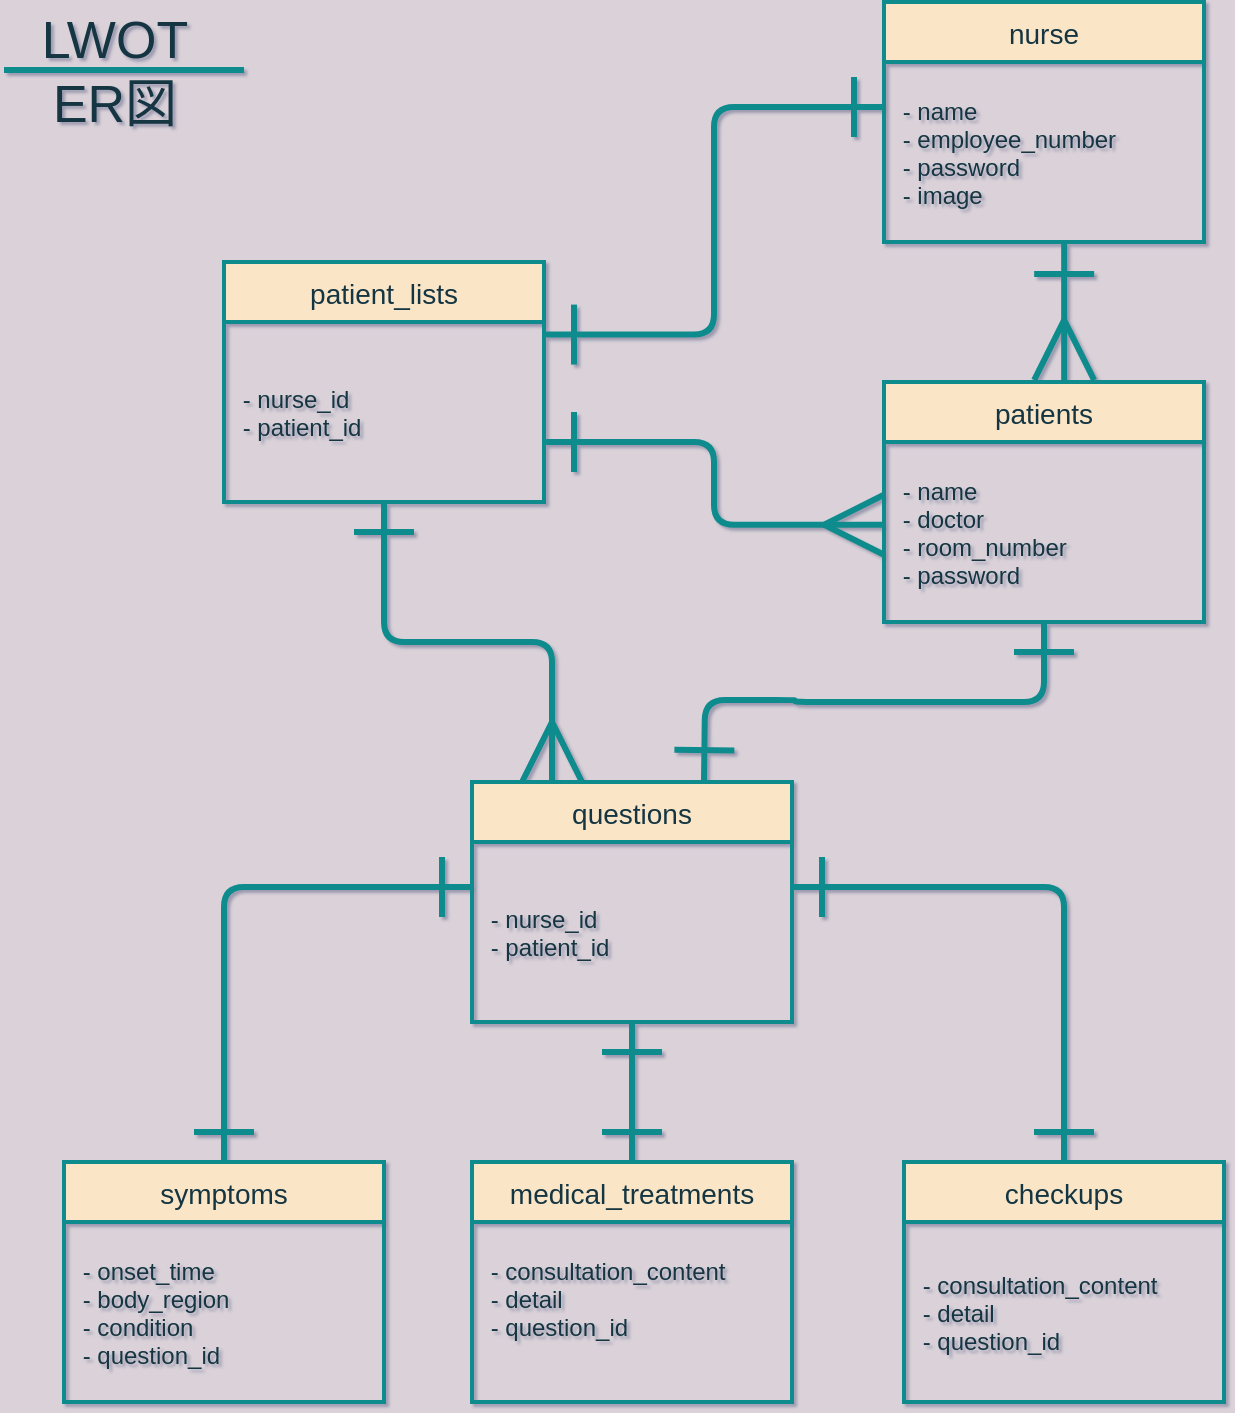 <mxfile version="13.10.0" type="embed">
    <diagram id="jWqZOekPiA1CXMLEJWX6" name="ページ1">
        <mxGraphModel dx="713" dy="800" grid="1" gridSize="10" guides="1" tooltips="1" connect="1" arrows="1" fold="1" page="1" pageScale="1" pageWidth="1169" pageHeight="827" background="#DAD2D8" math="0" shadow="1">
            <root>
                <mxCell id="0"/>
                <mxCell id="1" parent="0"/>
                <mxCell id="2" value="patients" style="swimlane;childLayout=stackLayout;horizontal=1;startSize=30;horizontalStack=0;rounded=0;fontSize=14;fontStyle=0;strokeWidth=2;resizeParent=0;resizeLast=1;shadow=0;dashed=0;align=center;fillColor=#FAE5C7;strokeColor=#0F8B8D;fontColor=#143642;" parent="1" vertex="1">
                    <mxGeometry x="710" y="200" width="160" height="120" as="geometry"/>
                </mxCell>
                <mxCell id="3" value=" - name&#10; - doctor&#10; - room_number&#10; - password" style="align=left;strokeColor=none;fillColor=none;spacingLeft=4;fontSize=12;verticalAlign=middle;resizable=0;rotatable=0;part=1;fontColor=#143642;spacingRight=1;" parent="2" vertex="1">
                    <mxGeometry y="30" width="160" height="90" as="geometry"/>
                </mxCell>
                <mxCell id="5" value="nurse" style="swimlane;childLayout=stackLayout;horizontal=1;startSize=30;horizontalStack=0;rounded=0;fontSize=14;fontStyle=0;strokeWidth=2;resizeParent=0;resizeLast=1;shadow=0;dashed=0;align=center;fillColor=#FAE5C7;strokeColor=#0F8B8D;fontColor=#143642;" parent="1" vertex="1">
                    <mxGeometry x="710" y="10" width="160" height="120" as="geometry"/>
                </mxCell>
                <mxCell id="6" value=" - name&#10; - employee_number&#10; - password&#10; - image" style="align=left;strokeColor=none;fillColor=none;spacingLeft=4;fontSize=12;verticalAlign=middle;resizable=0;rotatable=0;part=1;fontColor=#143642;" parent="5" vertex="1">
                    <mxGeometry y="30" width="160" height="90" as="geometry"/>
                </mxCell>
                <mxCell id="70" style="edgeStyle=orthogonalEdgeStyle;curved=0;rounded=1;sketch=0;orthogonalLoop=1;jettySize=auto;html=1;entryX=0;entryY=0.25;entryDx=0;entryDy=0;startArrow=ERone;startFill=0;startSize=26;endArrow=ERone;endFill=0;endSize=26;strokeColor=#0F8B8D;strokeWidth=3;fillColor=#FAE5C7;fontColor=#143642;exitX=1;exitY=0.07;exitDx=0;exitDy=0;exitPerimeter=0;" parent="1" source="47" target="6" edge="1">
                    <mxGeometry relative="1" as="geometry">
                        <mxPoint x="543" y="176" as="sourcePoint"/>
                    </mxGeometry>
                </mxCell>
                <mxCell id="71" style="edgeStyle=orthogonalEdgeStyle;curved=0;rounded=1;sketch=0;orthogonalLoop=1;jettySize=auto;html=1;exitX=1;exitY=0.75;exitDx=0;exitDy=0;entryX=0;entryY=0.46;entryDx=0;entryDy=0;startArrow=ERone;startFill=0;startSize=26;endArrow=ERmany;endFill=0;endSize=26;strokeColor=#0F8B8D;strokeWidth=3;fillColor=#FAE5C7;fontColor=#143642;entryPerimeter=0;" parent="1" source="46" target="3" edge="1">
                    <mxGeometry relative="1" as="geometry"/>
                </mxCell>
                <mxCell id="46" value="patient_lists" style="swimlane;childLayout=stackLayout;horizontal=1;startSize=30;horizontalStack=0;rounded=0;fontSize=14;fontStyle=0;strokeWidth=2;resizeParent=0;resizeLast=1;shadow=0;dashed=0;align=center;fillColor=#FAE5C7;strokeColor=#0F8B8D;fontColor=#143642;" parent="1" vertex="1">
                    <mxGeometry x="380" y="140" width="160" height="120" as="geometry"/>
                </mxCell>
                <mxCell id="47" value=" - nurse_id&#10; - patient_id" style="align=left;strokeColor=none;fillColor=none;spacingLeft=4;fontSize=12;verticalAlign=middle;resizable=0;rotatable=0;part=1;fontColor=#143642;" parent="46" vertex="1">
                    <mxGeometry y="30" width="160" height="90" as="geometry"/>
                </mxCell>
                <mxCell id="69" style="edgeStyle=orthogonalEdgeStyle;curved=0;rounded=1;sketch=0;orthogonalLoop=1;jettySize=auto;html=1;exitX=0.25;exitY=0;exitDx=0;exitDy=0;entryX=0.5;entryY=1;entryDx=0;entryDy=0;startArrow=ERmany;startFill=0;startSize=26;endArrow=ERone;endFill=0;endSize=26;strokeColor=#0F8B8D;strokeWidth=3;fillColor=#FAE5C7;fontColor=#143642;" parent="1" source="48" target="47" edge="1">
                    <mxGeometry relative="1" as="geometry"/>
                </mxCell>
                <mxCell id="48" value="questions" style="swimlane;childLayout=stackLayout;horizontal=1;startSize=30;horizontalStack=0;rounded=0;fontSize=14;fontStyle=0;strokeWidth=2;resizeParent=0;resizeLast=1;shadow=0;dashed=0;align=center;fillColor=#FAE5C7;strokeColor=#0F8B8D;fontColor=#143642;" parent="1" vertex="1">
                    <mxGeometry x="504" y="400" width="160" height="120" as="geometry"/>
                </mxCell>
                <mxCell id="49" value=" - nurse_id&#10; - patient_id" style="align=left;strokeColor=none;fillColor=none;spacingLeft=4;fontSize=12;verticalAlign=middle;resizable=0;rotatable=0;part=1;fontColor=#143642;" parent="48" vertex="1">
                    <mxGeometry y="30" width="160" height="90" as="geometry"/>
                </mxCell>
                <mxCell id="68" style="edgeStyle=orthogonalEdgeStyle;curved=0;rounded=1;sketch=0;orthogonalLoop=1;jettySize=auto;html=1;exitX=0.5;exitY=0;exitDx=0;exitDy=0;entryX=1;entryY=0.25;entryDx=0;entryDy=0;startArrow=ERone;startFill=0;startSize=26;endArrow=ERone;endFill=0;endSize=26;strokeColor=#0F8B8D;strokeWidth=3;fillColor=#FAE5C7;fontColor=#143642;" parent="1" source="50" target="49" edge="1">
                    <mxGeometry relative="1" as="geometry"/>
                </mxCell>
                <mxCell id="50" value="checkups" style="swimlane;childLayout=stackLayout;horizontal=1;startSize=30;horizontalStack=0;rounded=0;fontSize=14;fontStyle=0;strokeWidth=2;resizeParent=0;resizeLast=1;shadow=0;dashed=0;align=center;fillColor=#FAE5C7;strokeColor=#0F8B8D;fontColor=#143642;" parent="1" vertex="1">
                    <mxGeometry x="720" y="590" width="160" height="120" as="geometry"/>
                </mxCell>
                <mxCell id="51" value=" - consultation_content&#10; - detail&#10; - question_id" style="align=left;strokeColor=none;fillColor=none;spacingLeft=4;fontSize=12;verticalAlign=middle;resizable=0;rotatable=0;part=1;fontColor=#143642;" parent="50" vertex="1">
                    <mxGeometry y="30" width="160" height="90" as="geometry"/>
                </mxCell>
                <mxCell id="64" style="edgeStyle=orthogonalEdgeStyle;curved=0;rounded=1;sketch=0;orthogonalLoop=1;jettySize=auto;html=1;exitX=0.5;exitY=0;exitDx=0;exitDy=0;entryX=0.5;entryY=1;entryDx=0;entryDy=0;strokeColor=#0F8B8D;strokeWidth=3;fillColor=#FAE5C7;fontColor=#143642;startArrow=ERone;startFill=0;endArrow=ERone;endFill=0;endSize=26;startSize=26;" parent="1" source="52" target="49" edge="1">
                    <mxGeometry relative="1" as="geometry"/>
                </mxCell>
                <mxCell id="52" value="medical_treatments" style="swimlane;childLayout=stackLayout;horizontal=1;startSize=30;horizontalStack=0;rounded=0;fontSize=14;fontStyle=0;strokeWidth=2;resizeParent=0;resizeLast=1;shadow=0;dashed=0;align=center;fillColor=#FAE5C7;strokeColor=#0F8B8D;fontColor=#143642;" parent="1" vertex="1">
                    <mxGeometry x="504" y="590" width="160" height="120" as="geometry"/>
                </mxCell>
                <mxCell id="53" value=" - consultation_content&#10; - detail&#10; - question_id&#10;" style="align=left;strokeColor=none;fillColor=none;spacingLeft=4;fontSize=12;verticalAlign=middle;resizable=0;rotatable=0;part=1;fontColor=#143642;" parent="52" vertex="1">
                    <mxGeometry y="30" width="160" height="90" as="geometry"/>
                </mxCell>
                <mxCell id="63" style="edgeStyle=orthogonalEdgeStyle;curved=0;rounded=1;sketch=0;orthogonalLoop=1;jettySize=auto;html=1;exitX=0.5;exitY=0;exitDx=0;exitDy=0;entryX=0;entryY=0.25;entryDx=0;entryDy=0;strokeColor=#0F8B8D;strokeWidth=3;fillColor=#FAE5C7;fontColor=#143642;startArrow=ERone;startFill=0;endArrow=ERone;endFill=0;endSize=26;startSize=26;" parent="1" source="54" target="49" edge="1">
                    <mxGeometry relative="1" as="geometry"/>
                </mxCell>
                <mxCell id="54" value="symptoms" style="swimlane;childLayout=stackLayout;horizontal=1;startSize=30;horizontalStack=0;rounded=0;fontSize=14;fontStyle=0;strokeWidth=2;resizeParent=0;resizeLast=1;shadow=0;dashed=0;align=center;fillColor=#FAE5C7;strokeColor=#0F8B8D;fontColor=#143642;" parent="1" vertex="1">
                    <mxGeometry x="300" y="590" width="160" height="120" as="geometry"/>
                </mxCell>
                <mxCell id="55" value=" - onset_time&#10; - body_region&#10; - condition &#10; - question_id" style="align=left;strokeColor=none;fillColor=none;spacingLeft=4;fontSize=12;verticalAlign=middle;resizable=0;rotatable=0;part=1;fontColor=#143642;" parent="54" vertex="1">
                    <mxGeometry y="30" width="160" height="90" as="geometry"/>
                </mxCell>
                <mxCell id="57" value="&lt;span style=&quot;font-size: 26px;&quot;&gt;LWOT&lt;br style=&quot;font-size: 26px;&quot;&gt;ER図&lt;br style=&quot;font-size: 26px;&quot;&gt;&lt;/span&gt;" style="text;html=1;align=center;verticalAlign=middle;resizable=0;points=[];autosize=1;fontColor=#143642;fontSize=26;" parent="1" vertex="1">
                    <mxGeometry x="280" y="10" width="90" height="70" as="geometry"/>
                </mxCell>
                <mxCell id="61" value="" style="endArrow=none;html=1;fillColor=#FAE5C7;fontColor=#143642;strokeColor=#0F8B8D;strokeWidth=3;" parent="1" edge="1">
                    <mxGeometry width="50" height="50" relative="1" as="geometry">
                        <mxPoint x="270" y="44" as="sourcePoint"/>
                        <mxPoint x="390" y="44" as="targetPoint"/>
                    </mxGeometry>
                </mxCell>
                <mxCell id="72" style="edgeStyle=orthogonalEdgeStyle;curved=0;rounded=1;sketch=0;orthogonalLoop=1;jettySize=auto;html=1;exitX=0.5;exitY=1;exitDx=0;exitDy=0;startArrow=ERone;startFill=0;startSize=26;endArrow=ERone;endFill=0;endSize=26;strokeColor=#0F8B8D;strokeWidth=3;fillColor=#FAE5C7;fontColor=#143642;" parent="1" source="3" edge="1">
                    <mxGeometry relative="1" as="geometry">
                        <mxPoint x="620" y="399" as="targetPoint"/>
                    </mxGeometry>
                </mxCell>
                <mxCell id="73" style="edgeStyle=orthogonalEdgeStyle;rounded=0;orthogonalLoop=1;jettySize=auto;html=1;exitX=0.563;exitY=1.011;exitDx=0;exitDy=0;entryX=0.563;entryY=-0.008;entryDx=0;entryDy=0;entryPerimeter=0;exitPerimeter=0;startArrow=ERone;startFill=0;strokeColor=#0F8B8D;strokeWidth=3;endArrow=ERmany;endFill=0;endSize=26;startSize=26;" parent="1" source="6" target="2" edge="1">
                    <mxGeometry relative="1" as="geometry"/>
                </mxCell>
            </root>
        </mxGraphModel>
    </diagram>
</mxfile>